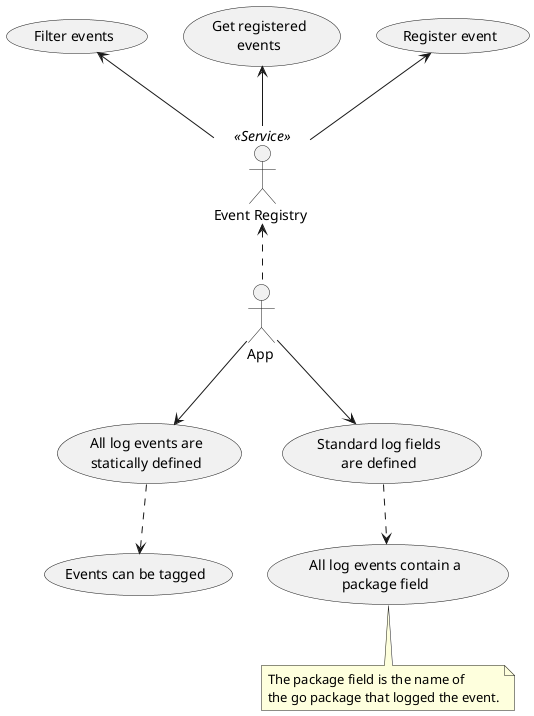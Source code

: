 @startuml
skinparam usecase {
	BackgroundColor<< NEW >> DarkSeaGreen
	BorderColor<< NEW >> YellowGreen
}
actor :App : as APP
actor :Event Registry :as EVENT_REGISTRY <<Service>>

usecase LOG_EVENT as "All log events are
statically defined"

usecase EVENT_TAGS as "Events can be tagged"

usecase PACKAGE_LOGGER as "All log events contain a
package field"

note bottom of PACKAGE_LOGGER {
The package field is the name of
the go package that logged the event.
}

usecase STD_LOG_FIELDS as "Standard log fields
are defined"

APP --> LOG_EVENT
APP --> STD_LOG_FIELDS
APP .up.> EVENT_REGISTRY

STD_LOG_FIELDS ..> PACKAGE_LOGGER
LOG_EVENT ..> EVENT_TAGS

usecase REGISTER_EVENT as "Register event"

usecase LIST_EVENTS as "
Get registered
events"

usecase FILTER_EVENTS as "Filter events"

EVENT_REGISTRY -up-> REGISTER_EVENT
EVENT_REGISTRY -up-> LIST_EVENTS
EVENT_REGISTRY -up-> FILTER_EVENTS

@enduml